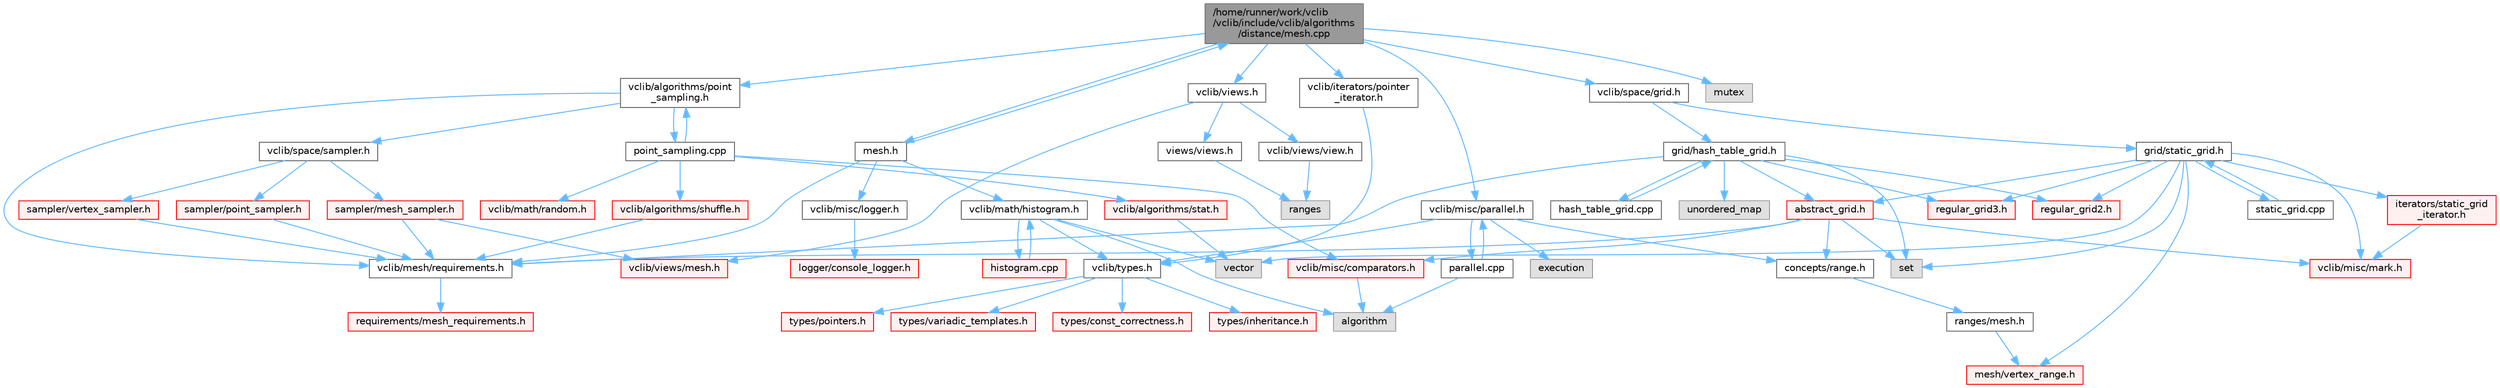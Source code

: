 digraph "/home/runner/work/vclib/vclib/include/vclib/algorithms/distance/mesh.cpp"
{
 // LATEX_PDF_SIZE
  bgcolor="transparent";
  edge [fontname=Helvetica,fontsize=10,labelfontname=Helvetica,labelfontsize=10];
  node [fontname=Helvetica,fontsize=10,shape=box,height=0.2,width=0.4];
  Node1 [label="/home/runner/work/vclib\l/vclib/include/vclib/algorithms\l/distance/mesh.cpp",height=0.2,width=0.4,color="gray40", fillcolor="grey60", style="filled", fontcolor="black",tooltip=" "];
  Node1 -> Node2 [color="steelblue1",style="solid"];
  Node2 [label="mesh.h",height=0.2,width=0.4,color="grey40", fillcolor="white", style="filled",URL="$algorithms_2distance_2mesh_8h.html",tooltip=" "];
  Node2 -> Node3 [color="steelblue1",style="solid"];
  Node3 [label="vclib/math/histogram.h",height=0.2,width=0.4,color="grey40", fillcolor="white", style="filled",URL="$histogram_8h.html",tooltip=" "];
  Node3 -> Node4 [color="steelblue1",style="solid"];
  Node4 [label="algorithm",height=0.2,width=0.4,color="grey60", fillcolor="#E0E0E0", style="filled",tooltip=" "];
  Node3 -> Node5 [color="steelblue1",style="solid"];
  Node5 [label="vector",height=0.2,width=0.4,color="grey60", fillcolor="#E0E0E0", style="filled",tooltip=" "];
  Node3 -> Node6 [color="steelblue1",style="solid"];
  Node6 [label="vclib/types.h",height=0.2,width=0.4,color="grey40", fillcolor="white", style="filled",URL="$types_8h.html",tooltip=" "];
  Node6 -> Node7 [color="steelblue1",style="solid"];
  Node7 [label="types/const_correctness.h",height=0.2,width=0.4,color="red", fillcolor="#FFF0F0", style="filled",URL="$types_2const__correctness_8h.html",tooltip=" "];
  Node6 -> Node9 [color="steelblue1",style="solid"];
  Node9 [label="types/inheritance.h",height=0.2,width=0.4,color="red", fillcolor="#FFF0F0", style="filled",URL="$inheritance_8h.html",tooltip=" "];
  Node6 -> Node10 [color="steelblue1",style="solid"];
  Node10 [label="types/pointers.h",height=0.2,width=0.4,color="red", fillcolor="#FFF0F0", style="filled",URL="$types_2pointers_8h.html",tooltip=" "];
  Node6 -> Node11 [color="steelblue1",style="solid"];
  Node11 [label="types/variadic_templates.h",height=0.2,width=0.4,color="red", fillcolor="#FFF0F0", style="filled",URL="$variadic__templates_8h.html",tooltip=" "];
  Node3 -> Node17 [color="steelblue1",style="solid"];
  Node17 [label="histogram.cpp",height=0.2,width=0.4,color="red", fillcolor="#FFF0F0", style="filled",URL="$histogram_8cpp.html",tooltip=" "];
  Node17 -> Node3 [color="steelblue1",style="solid"];
  Node2 -> Node19 [color="steelblue1",style="solid"];
  Node19 [label="vclib/mesh/requirements.h",height=0.2,width=0.4,color="grey40", fillcolor="white", style="filled",URL="$requirements_8h.html",tooltip=" "];
  Node19 -> Node20 [color="steelblue1",style="solid"];
  Node20 [label="requirements/mesh_requirements.h",height=0.2,width=0.4,color="red", fillcolor="#FFF0F0", style="filled",URL="$mesh__requirements_8h.html",tooltip=" "];
  Node2 -> Node182 [color="steelblue1",style="solid"];
  Node182 [label="vclib/misc/logger.h",height=0.2,width=0.4,color="grey40", fillcolor="white", style="filled",URL="$misc_2logger_8h.html",tooltip=" "];
  Node182 -> Node183 [color="steelblue1",style="solid"];
  Node183 [label="logger/console_logger.h",height=0.2,width=0.4,color="red", fillcolor="#FFF0F0", style="filled",URL="$console__logger_8h.html",tooltip=" "];
  Node2 -> Node1 [color="steelblue1",style="solid"];
  Node1 -> Node197 [color="steelblue1",style="solid"];
  Node197 [label="vclib/algorithms/point\l_sampling.h",height=0.2,width=0.4,color="grey40", fillcolor="white", style="filled",URL="$point__sampling_8h.html",tooltip=" "];
  Node197 -> Node19 [color="steelblue1",style="solid"];
  Node197 -> Node198 [color="steelblue1",style="solid"];
  Node198 [label="vclib/space/sampler.h",height=0.2,width=0.4,color="grey40", fillcolor="white", style="filled",URL="$space_2sampler_8h.html",tooltip=" "];
  Node198 -> Node199 [color="steelblue1",style="solid"];
  Node199 [label="sampler/mesh_sampler.h",height=0.2,width=0.4,color="red", fillcolor="#FFF0F0", style="filled",URL="$mesh__sampler_8h.html",tooltip=" "];
  Node199 -> Node19 [color="steelblue1",style="solid"];
  Node199 -> Node201 [color="steelblue1",style="solid"];
  Node201 [label="vclib/views/mesh.h",height=0.2,width=0.4,color="red", fillcolor="#FFF0F0", style="filled",URL="$views_2mesh_8h.html",tooltip=" "];
  Node198 -> Node248 [color="steelblue1",style="solid"];
  Node248 [label="sampler/point_sampler.h",height=0.2,width=0.4,color="red", fillcolor="#FFF0F0", style="filled",URL="$point__sampler_8h.html",tooltip=" "];
  Node248 -> Node19 [color="steelblue1",style="solid"];
  Node198 -> Node250 [color="steelblue1",style="solid"];
  Node250 [label="sampler/vertex_sampler.h",height=0.2,width=0.4,color="red", fillcolor="#FFF0F0", style="filled",URL="$vertex__sampler_8h.html",tooltip=" "];
  Node250 -> Node19 [color="steelblue1",style="solid"];
  Node197 -> Node252 [color="steelblue1",style="solid"];
  Node252 [label="point_sampling.cpp",height=0.2,width=0.4,color="grey40", fillcolor="white", style="filled",URL="$point__sampling_8cpp.html",tooltip=" "];
  Node252 -> Node197 [color="steelblue1",style="solid"];
  Node252 -> Node253 [color="steelblue1",style="solid"];
  Node253 [label="vclib/algorithms/shuffle.h",height=0.2,width=0.4,color="red", fillcolor="#FFF0F0", style="filled",URL="$shuffle_8h.html",tooltip=" "];
  Node253 -> Node19 [color="steelblue1",style="solid"];
  Node252 -> Node256 [color="steelblue1",style="solid"];
  Node256 [label="vclib/algorithms/stat.h",height=0.2,width=0.4,color="red", fillcolor="#FFF0F0", style="filled",URL="$stat_8h.html",tooltip=" "];
  Node256 -> Node5 [color="steelblue1",style="solid"];
  Node252 -> Node267 [color="steelblue1",style="solid"];
  Node267 [label="vclib/math/random.h",height=0.2,width=0.4,color="red", fillcolor="#FFF0F0", style="filled",URL="$random_8h.html",tooltip=" "];
  Node252 -> Node246 [color="steelblue1",style="solid"];
  Node246 [label="vclib/misc/comparators.h",height=0.2,width=0.4,color="red", fillcolor="#FFF0F0", style="filled",URL="$comparators_8h.html",tooltip=" "];
  Node246 -> Node4 [color="steelblue1",style="solid"];
  Node1 -> Node269 [color="steelblue1",style="solid"];
  Node269 [label="vclib/space/grid.h",height=0.2,width=0.4,color="grey40", fillcolor="white", style="filled",URL="$grid_8h.html",tooltip=" "];
  Node269 -> Node270 [color="steelblue1",style="solid"];
  Node270 [label="grid/hash_table_grid.h",height=0.2,width=0.4,color="grey40", fillcolor="white", style="filled",URL="$hash__table__grid_8h.html",tooltip=" "];
  Node270 -> Node239 [color="steelblue1",style="solid"];
  Node239 [label="set",height=0.2,width=0.4,color="grey60", fillcolor="#E0E0E0", style="filled",tooltip=" "];
  Node270 -> Node114 [color="steelblue1",style="solid"];
  Node114 [label="unordered_map",height=0.2,width=0.4,color="grey60", fillcolor="#E0E0E0", style="filled",tooltip=" "];
  Node270 -> Node19 [color="steelblue1",style="solid"];
  Node270 -> Node271 [color="steelblue1",style="solid"];
  Node271 [label="abstract_grid.h",height=0.2,width=0.4,color="red", fillcolor="#FFF0F0", style="filled",URL="$abstract__grid_8h.html",tooltip=" "];
  Node271 -> Node239 [color="steelblue1",style="solid"];
  Node271 -> Node207 [color="steelblue1",style="solid"];
  Node207 [label="concepts/range.h",height=0.2,width=0.4,color="grey40", fillcolor="white", style="filled",URL="$range_8h.html",tooltip=" "];
  Node207 -> Node208 [color="steelblue1",style="solid"];
  Node208 [label="ranges/mesh.h",height=0.2,width=0.4,color="grey40", fillcolor="white", style="filled",URL="$concepts_2ranges_2mesh_8h.html",tooltip=" "];
  Node208 -> Node209 [color="steelblue1",style="solid"];
  Node209 [label="mesh/vertex_range.h",height=0.2,width=0.4,color="red", fillcolor="#FFF0F0", style="filled",URL="$vertex__range_8h.html",tooltip=" "];
  Node271 -> Node19 [color="steelblue1",style="solid"];
  Node271 -> Node246 [color="steelblue1",style="solid"];
  Node271 -> Node284 [color="steelblue1",style="solid"];
  Node284 [label="vclib/misc/mark.h",height=0.2,width=0.4,color="red", fillcolor="#FFF0F0", style="filled",URL="$misc_2mark_8h.html",tooltip=" "];
  Node270 -> Node298 [color="steelblue1",style="solid"];
  Node298 [label="regular_grid2.h",height=0.2,width=0.4,color="red", fillcolor="#FFF0F0", style="filled",URL="$regular__grid2_8h.html",tooltip=" "];
  Node270 -> Node303 [color="steelblue1",style="solid"];
  Node303 [label="regular_grid3.h",height=0.2,width=0.4,color="red", fillcolor="#FFF0F0", style="filled",URL="$regular__grid3_8h.html",tooltip=" "];
  Node270 -> Node304 [color="steelblue1",style="solid"];
  Node304 [label="hash_table_grid.cpp",height=0.2,width=0.4,color="grey40", fillcolor="white", style="filled",URL="$hash__table__grid_8cpp.html",tooltip=" "];
  Node304 -> Node270 [color="steelblue1",style="solid"];
  Node269 -> Node305 [color="steelblue1",style="solid"];
  Node305 [label="grid/static_grid.h",height=0.2,width=0.4,color="grey40", fillcolor="white", style="filled",URL="$static__grid_8h.html",tooltip=" "];
  Node305 -> Node239 [color="steelblue1",style="solid"];
  Node305 -> Node5 [color="steelblue1",style="solid"];
  Node305 -> Node284 [color="steelblue1",style="solid"];
  Node305 -> Node271 [color="steelblue1",style="solid"];
  Node305 -> Node298 [color="steelblue1",style="solid"];
  Node305 -> Node303 [color="steelblue1",style="solid"];
  Node305 -> Node306 [color="steelblue1",style="solid"];
  Node306 [label="iterators/static_grid\l_iterator.h",height=0.2,width=0.4,color="red", fillcolor="#FFF0F0", style="filled",URL="$static__grid__iterator_8h.html",tooltip=" "];
  Node306 -> Node284 [color="steelblue1",style="solid"];
  Node305 -> Node209 [color="steelblue1",style="solid"];
  Node305 -> Node309 [color="steelblue1",style="solid"];
  Node309 [label="static_grid.cpp",height=0.2,width=0.4,color="grey40", fillcolor="white", style="filled",URL="$static__grid_8cpp.html",tooltip=" "];
  Node309 -> Node305 [color="steelblue1",style="solid"];
  Node1 -> Node310 [color="steelblue1",style="solid"];
  Node310 [label="vclib/misc/parallel.h",height=0.2,width=0.4,color="grey40", fillcolor="white", style="filled",URL="$parallel_8h.html",tooltip=" "];
  Node310 -> Node207 [color="steelblue1",style="solid"];
  Node310 -> Node6 [color="steelblue1",style="solid"];
  Node310 -> Node311 [color="steelblue1",style="solid"];
  Node311 [label="execution",height=0.2,width=0.4,color="grey60", fillcolor="#E0E0E0", style="filled",tooltip=" "];
  Node310 -> Node312 [color="steelblue1",style="solid"];
  Node312 [label="parallel.cpp",height=0.2,width=0.4,color="grey40", fillcolor="white", style="filled",URL="$parallel_8cpp.html",tooltip=" "];
  Node312 -> Node310 [color="steelblue1",style="solid"];
  Node312 -> Node4 [color="steelblue1",style="solid"];
  Node1 -> Node313 [color="steelblue1",style="solid"];
  Node313 [label="vclib/views.h",height=0.2,width=0.4,color="grey40", fillcolor="white", style="filled",URL="$views_8h.html",tooltip=" "];
  Node313 -> Node92 [color="steelblue1",style="solid"];
  Node92 [label="vclib/views/view.h",height=0.2,width=0.4,color="grey40", fillcolor="white", style="filled",URL="$view_8h.html",tooltip=" "];
  Node92 -> Node93 [color="steelblue1",style="solid"];
  Node93 [label="ranges",height=0.2,width=0.4,color="grey60", fillcolor="#E0E0E0", style="filled",tooltip=" "];
  Node313 -> Node314 [color="steelblue1",style="solid"];
  Node314 [label="views/views.h",height=0.2,width=0.4,color="grey40", fillcolor="white", style="filled",URL="$views_2views_8h.html",tooltip=" "];
  Node314 -> Node93 [color="steelblue1",style="solid"];
  Node313 -> Node201 [color="steelblue1",style="solid"];
  Node1 -> Node186 [color="steelblue1",style="solid"];
  Node186 [label="mutex",height=0.2,width=0.4,color="grey60", fillcolor="#E0E0E0", style="filled",tooltip=" "];
  Node1 -> Node315 [color="steelblue1",style="solid"];
  Node315 [label="vclib/iterators/pointer\l_iterator.h",height=0.2,width=0.4,color="grey40", fillcolor="white", style="filled",URL="$pointer__iterator_8h.html",tooltip=" "];
  Node315 -> Node6 [color="steelblue1",style="solid"];
}
